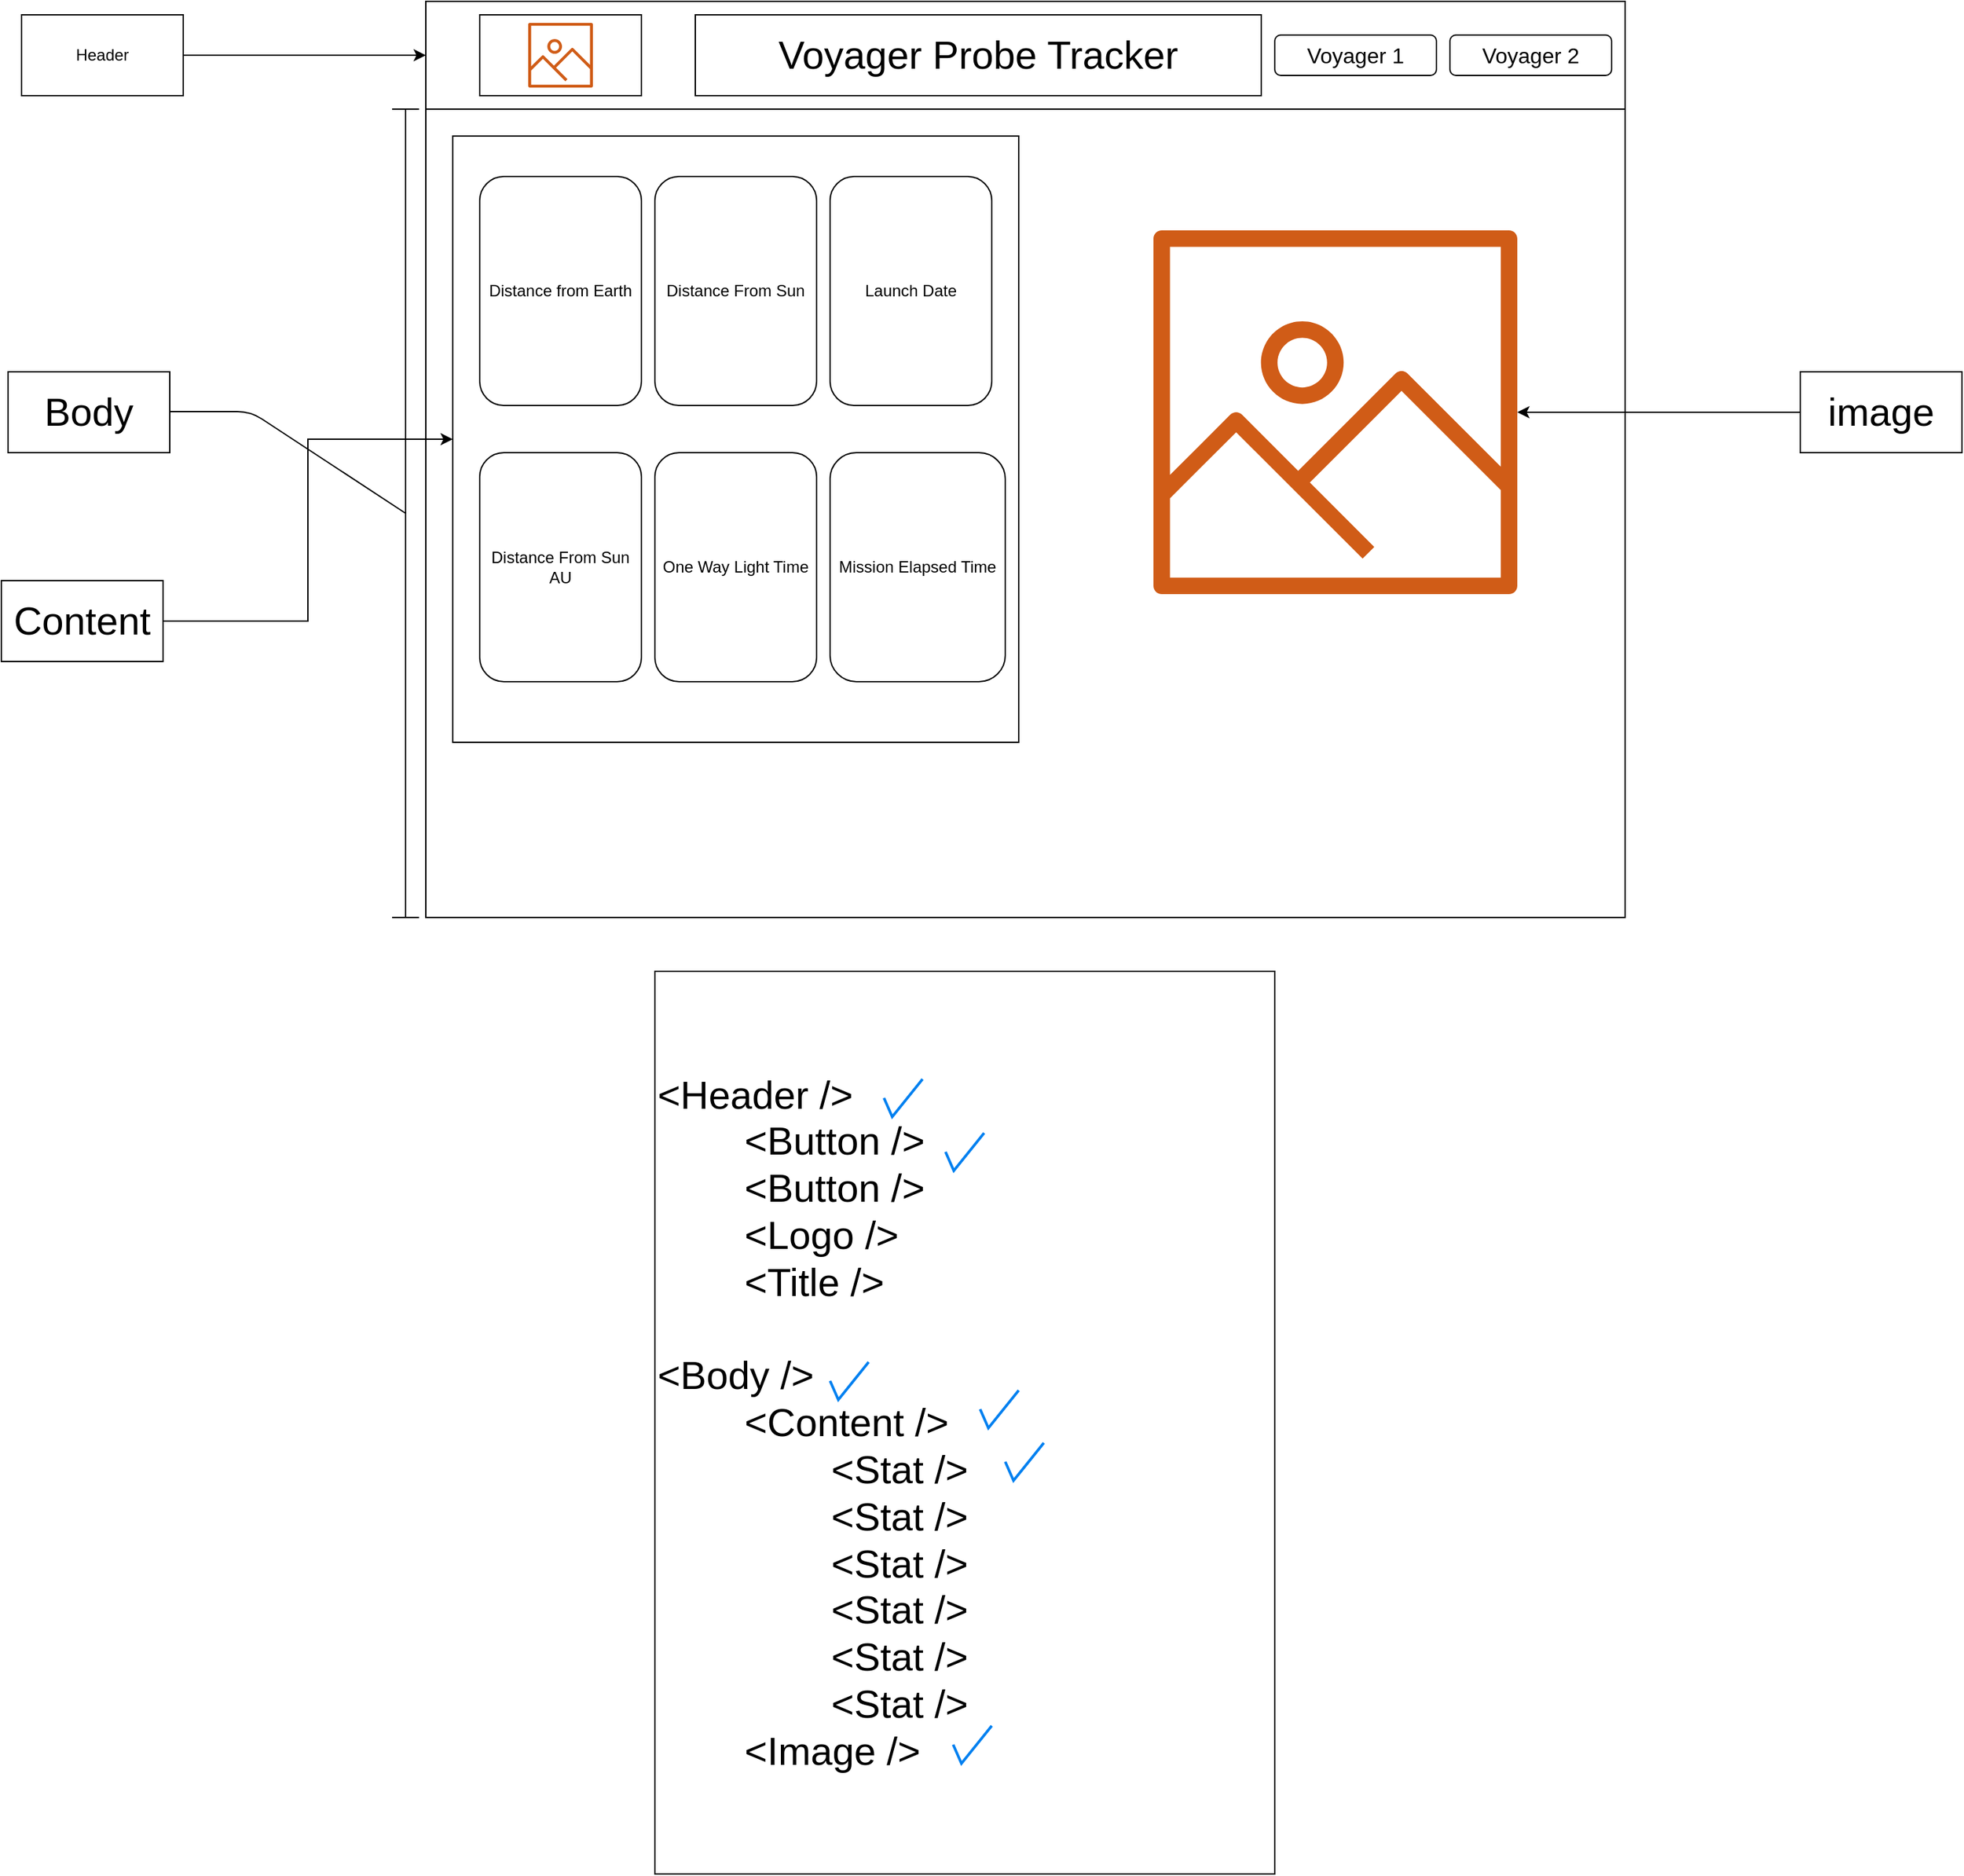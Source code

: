 <mxfile version="14.1.8" type="device"><diagram id="NjkdWywvSTkVRujx_yoC" name="Page-1"><mxGraphModel dx="3070" dy="1320" grid="1" gridSize="10" guides="1" tooltips="1" connect="1" arrows="1" fold="1" page="1" pageScale="1" pageWidth="1100" pageHeight="850" math="0" shadow="0"><root><mxCell id="0"/><mxCell id="1" parent="0"/><mxCell id="kV2PtRI2E2AN0_8bDIG_-1" value="" style="rounded=0;whiteSpace=wrap;html=1;" parent="1" vertex="1"><mxGeometry x="90" y="90" width="890" height="680" as="geometry"/></mxCell><mxCell id="kV2PtRI2E2AN0_8bDIG_-2" value="" style="rounded=0;whiteSpace=wrap;html=1;" parent="1" vertex="1"><mxGeometry x="90" y="90" width="890" height="80" as="geometry"/></mxCell><mxCell id="kV2PtRI2E2AN0_8bDIG_-8" value="Voyager 2" style="rounded=1;whiteSpace=wrap;html=1;fontSize=16;" parent="1" vertex="1"><mxGeometry x="850" y="115" width="120" height="30" as="geometry"/></mxCell><mxCell id="kV2PtRI2E2AN0_8bDIG_-9" value="Voyager 1" style="rounded=1;whiteSpace=wrap;html=1;fontSize=16;" parent="1" vertex="1"><mxGeometry x="720" y="115" width="120" height="30" as="geometry"/></mxCell><mxCell id="kV2PtRI2E2AN0_8bDIG_-11" value="" style="outlineConnect=0;fontColor=#232F3E;gradientColor=none;fillColor=#D05C17;strokeColor=none;dashed=0;verticalLabelPosition=bottom;verticalAlign=top;align=center;html=1;fontSize=12;fontStyle=0;aspect=fixed;pointerEvents=1;shape=mxgraph.aws4.container_registry_image;" parent="1" vertex="1"><mxGeometry x="630" y="260" width="270" height="270" as="geometry"/></mxCell><mxCell id="kV2PtRI2E2AN0_8bDIG_-12" value="" style="rounded=0;whiteSpace=wrap;html=1;fontSize=16;" parent="1" vertex="1"><mxGeometry x="110" y="190" width="420" height="450" as="geometry"/></mxCell><mxCell id="kV2PtRI2E2AN0_8bDIG_-13" value="Distance from Earth" style="rounded=1;whiteSpace=wrap;html=1;fontSize=12;" parent="1" vertex="1"><mxGeometry x="130" y="220" width="120" height="170" as="geometry"/></mxCell><mxCell id="kV2PtRI2E2AN0_8bDIG_-14" value="Distance From Sun" style="rounded=1;whiteSpace=wrap;html=1;fontSize=12;" parent="1" vertex="1"><mxGeometry x="260" y="220" width="120" height="170" as="geometry"/></mxCell><mxCell id="kV2PtRI2E2AN0_8bDIG_-15" value="Launch Date" style="rounded=1;whiteSpace=wrap;html=1;fontSize=12;" parent="1" vertex="1"><mxGeometry x="390" y="220" width="120" height="170" as="geometry"/></mxCell><mxCell id="kV2PtRI2E2AN0_8bDIG_-16" value="Distance From Sun AU" style="rounded=1;whiteSpace=wrap;html=1;fontSize=12;" parent="1" vertex="1"><mxGeometry x="130" y="425" width="120" height="170" as="geometry"/></mxCell><mxCell id="kV2PtRI2E2AN0_8bDIG_-17" value="One Way Light Time" style="rounded=1;whiteSpace=wrap;html=1;fontSize=12;" parent="1" vertex="1"><mxGeometry x="260" y="425" width="120" height="170" as="geometry"/></mxCell><mxCell id="kV2PtRI2E2AN0_8bDIG_-20" value="Mission Elapsed Time" style="rounded=1;whiteSpace=wrap;html=1;fontSize=12;" parent="1" vertex="1"><mxGeometry x="390" y="425" width="130" height="170" as="geometry"/></mxCell><mxCell id="kV2PtRI2E2AN0_8bDIG_-22" style="edgeStyle=orthogonalEdgeStyle;rounded=0;orthogonalLoop=1;jettySize=auto;html=1;entryX=0;entryY=0.5;entryDx=0;entryDy=0;fontSize=12;" parent="1" source="kV2PtRI2E2AN0_8bDIG_-21" target="kV2PtRI2E2AN0_8bDIG_-2" edge="1"><mxGeometry relative="1" as="geometry"/></mxCell><mxCell id="kV2PtRI2E2AN0_8bDIG_-21" value="Header" style="rounded=0;whiteSpace=wrap;html=1;fontSize=12;" parent="1" vertex="1"><mxGeometry x="-210" y="100" width="120" height="60" as="geometry"/></mxCell><mxCell id="kV2PtRI2E2AN0_8bDIG_-23" value="Voyager Probe Tracker" style="rounded=0;whiteSpace=wrap;html=1;fontSize=29;" parent="1" vertex="1"><mxGeometry x="290" y="100" width="420" height="60" as="geometry"/></mxCell><mxCell id="kV2PtRI2E2AN0_8bDIG_-24" value="Body" style="rounded=0;whiteSpace=wrap;html=1;fontSize=29;" parent="1" vertex="1"><mxGeometry x="-220" y="365" width="120" height="60" as="geometry"/></mxCell><mxCell id="kV2PtRI2E2AN0_8bDIG_-25" value="" style="shape=crossbar;whiteSpace=wrap;html=1;rounded=1;fontSize=29;rotation=-90;" parent="1" vertex="1"><mxGeometry x="-225" y="460" width="600" height="20" as="geometry"/></mxCell><mxCell id="kV2PtRI2E2AN0_8bDIG_-27" value="" style="endArrow=none;html=1;fontSize=29;entryX=0.5;entryY=0.5;entryDx=0;entryDy=0;entryPerimeter=0;" parent="1" target="kV2PtRI2E2AN0_8bDIG_-25" edge="1"><mxGeometry width="50" height="50" relative="1" as="geometry"><mxPoint x="-100" y="394.5" as="sourcePoint"/><mxPoint x="10" y="394.5" as="targetPoint"/><Array as="points"><mxPoint x="-40" y="394.5"/></Array></mxGeometry></mxCell><mxCell id="kV2PtRI2E2AN0_8bDIG_-30" style="edgeStyle=orthogonalEdgeStyle;rounded=0;orthogonalLoop=1;jettySize=auto;html=1;entryX=0;entryY=0.5;entryDx=0;entryDy=0;fontSize=29;" parent="1" source="kV2PtRI2E2AN0_8bDIG_-29" target="kV2PtRI2E2AN0_8bDIG_-12" edge="1"><mxGeometry relative="1" as="geometry"/></mxCell><mxCell id="kV2PtRI2E2AN0_8bDIG_-29" value="Content" style="rounded=0;whiteSpace=wrap;html=1;fontSize=29;" parent="1" vertex="1"><mxGeometry x="-225" y="520" width="120" height="60" as="geometry"/></mxCell><mxCell id="kV2PtRI2E2AN0_8bDIG_-32" style="edgeStyle=orthogonalEdgeStyle;rounded=0;orthogonalLoop=1;jettySize=auto;html=1;fontSize=29;" parent="1" source="kV2PtRI2E2AN0_8bDIG_-31" target="kV2PtRI2E2AN0_8bDIG_-11" edge="1"><mxGeometry relative="1" as="geometry"/></mxCell><mxCell id="kV2PtRI2E2AN0_8bDIG_-31" value="image" style="rounded=0;whiteSpace=wrap;html=1;fontSize=29;" parent="1" vertex="1"><mxGeometry x="1110" y="365" width="120" height="60" as="geometry"/></mxCell><mxCell id="kV2PtRI2E2AN0_8bDIG_-35" value="&amp;lt;Header /&amp;gt;&lt;br&gt;&amp;nbsp; &amp;nbsp; &amp;nbsp; &amp;nbsp; &amp;lt;Button /&amp;gt;&lt;br&gt;&amp;nbsp; &amp;nbsp; &amp;nbsp; &amp;nbsp; &amp;lt;Button /&amp;gt;&lt;br&gt;&amp;nbsp; &amp;nbsp; &amp;nbsp; &amp;nbsp; &amp;lt;Logo /&amp;gt;&lt;br&gt;&amp;nbsp; &amp;nbsp; &amp;nbsp; &amp;nbsp; &amp;lt;Title /&amp;gt;&lt;br&gt;&lt;br&gt;&amp;lt;Body /&amp;gt;&lt;br&gt;&amp;nbsp; &amp;nbsp; &amp;nbsp; &amp;nbsp; &amp;lt;Content /&amp;gt;&lt;br&gt;&amp;nbsp; &amp;nbsp; &amp;nbsp; &amp;nbsp; &amp;nbsp; &amp;nbsp; &amp;nbsp; &amp;nbsp; &amp;lt;Stat /&amp;gt;&lt;br&gt;&amp;nbsp; &amp;nbsp; &amp;nbsp; &amp;nbsp; &amp;nbsp; &amp;nbsp; &amp;nbsp; &amp;nbsp; &amp;lt;Stat /&amp;gt;&lt;br&gt;&amp;nbsp; &amp;nbsp; &amp;nbsp; &amp;nbsp; &amp;nbsp; &amp;nbsp; &amp;nbsp; &amp;nbsp; &amp;lt;Stat /&amp;gt;&lt;br&gt;&amp;nbsp; &amp;nbsp; &amp;nbsp; &amp;nbsp; &amp;nbsp; &amp;nbsp; &amp;nbsp; &amp;nbsp; &amp;lt;Stat /&amp;gt;&lt;br&gt;&amp;nbsp; &amp;nbsp; &amp;nbsp; &amp;nbsp; &amp;nbsp; &amp;nbsp; &amp;nbsp; &amp;nbsp; &amp;lt;Stat /&amp;gt;&lt;br&gt;&amp;nbsp; &amp;nbsp; &amp;nbsp; &amp;nbsp; &amp;nbsp; &amp;nbsp; &amp;nbsp; &amp;nbsp; &amp;lt;Stat /&amp;gt;&lt;br&gt;&amp;nbsp; &amp;nbsp; &amp;nbsp; &amp;nbsp; &amp;lt;Image /&amp;gt;" style="rounded=0;whiteSpace=wrap;html=1;fontSize=29;align=left;" parent="1" vertex="1"><mxGeometry x="260" y="810" width="460" height="670" as="geometry"/></mxCell><mxCell id="kV2PtRI2E2AN0_8bDIG_-38" value="" style="rounded=0;whiteSpace=wrap;html=1;fontSize=29;" parent="1" vertex="1"><mxGeometry x="130" y="100" width="120" height="60" as="geometry"/></mxCell><mxCell id="kV2PtRI2E2AN0_8bDIG_-37" value="" style="outlineConnect=0;fontColor=#232F3E;gradientColor=none;fillColor=#D05C17;strokeColor=none;dashed=0;verticalLabelPosition=bottom;verticalAlign=top;align=center;html=1;fontSize=12;fontStyle=0;aspect=fixed;pointerEvents=1;shape=mxgraph.aws4.container_registry_image;" parent="1" vertex="1"><mxGeometry x="166" y="106" width="48" height="48" as="geometry"/></mxCell><mxCell id="4OuNFvZ5UgCQoaRZULdW-2" value="" style="html=1;verticalLabelPosition=bottom;labelBackgroundColor=#ffffff;verticalAlign=top;shadow=0;dashed=0;strokeWidth=2;shape=mxgraph.ios7.misc.check;strokeColor=#0080f0;" parent="1" vertex="1"><mxGeometry x="520" y="1160" width="28.64" height="28" as="geometry"/></mxCell><mxCell id="4OuNFvZ5UgCQoaRZULdW-3" value="" style="html=1;verticalLabelPosition=bottom;labelBackgroundColor=#ffffff;verticalAlign=top;shadow=0;dashed=0;strokeWidth=2;shape=mxgraph.ios7.misc.check;strokeColor=#0080f0;" parent="1" vertex="1"><mxGeometry x="501.36" y="1121" width="28.64" height="28" as="geometry"/></mxCell><mxCell id="4OuNFvZ5UgCQoaRZULdW-4" value="" style="html=1;verticalLabelPosition=bottom;labelBackgroundColor=#ffffff;verticalAlign=top;shadow=0;dashed=0;strokeWidth=2;shape=mxgraph.ios7.misc.check;strokeColor=#0080f0;" parent="1" vertex="1"><mxGeometry x="481.36" y="1370" width="28.64" height="28" as="geometry"/></mxCell><mxCell id="4OuNFvZ5UgCQoaRZULdW-5" value="" style="html=1;verticalLabelPosition=bottom;labelBackgroundColor=#ffffff;verticalAlign=top;shadow=0;dashed=0;strokeWidth=2;shape=mxgraph.ios7.misc.check;strokeColor=#0080f0;" parent="1" vertex="1"><mxGeometry x="390" y="1100" width="28.64" height="28" as="geometry"/></mxCell><mxCell id="4OuNFvZ5UgCQoaRZULdW-6" value="" style="html=1;verticalLabelPosition=bottom;labelBackgroundColor=#ffffff;verticalAlign=top;shadow=0;dashed=0;strokeWidth=2;shape=mxgraph.ios7.misc.check;strokeColor=#0080f0;" parent="1" vertex="1"><mxGeometry x="430" y="890" width="28.64" height="28" as="geometry"/></mxCell><mxCell id="4OuNFvZ5UgCQoaRZULdW-7" value="" style="html=1;verticalLabelPosition=bottom;labelBackgroundColor=#ffffff;verticalAlign=top;shadow=0;dashed=0;strokeWidth=2;shape=mxgraph.ios7.misc.check;strokeColor=#0080f0;" parent="1" vertex="1"><mxGeometry x="475.68" y="930" width="28.64" height="28" as="geometry"/></mxCell></root></mxGraphModel></diagram></mxfile>